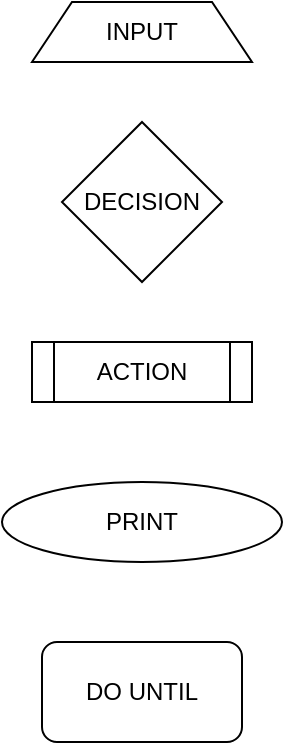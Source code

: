 <mxfile version="24.7.6" pages="2">
  <diagram name="LEGEND" id="edf60f1a-56cd-e834-aa8a-f176f3a09ee4">
    <mxGraphModel dx="792" dy="737" grid="1" gridSize="10" guides="1" tooltips="1" connect="1" arrows="1" fold="1" page="1" pageScale="1" pageWidth="1100" pageHeight="850" background="none" math="0" shadow="0">
      <root>
        <mxCell id="0" />
        <mxCell id="1" parent="0" />
        <mxCell id="NHYdh4J6pSrBGkDmuhm9-1" value="INPUT" style="shape=trapezoid;perimeter=trapezoidPerimeter;whiteSpace=wrap;html=1;fixedSize=1;" vertex="1" parent="1">
          <mxGeometry x="50" y="80" width="110" height="30" as="geometry" />
        </mxCell>
        <mxCell id="wsD_08oE-9n66NXnCbSW-1" value="DECISION" style="rhombus;whiteSpace=wrap;html=1;" vertex="1" parent="1">
          <mxGeometry x="65" y="140" width="80" height="80" as="geometry" />
        </mxCell>
        <mxCell id="I97O1ikNUe8uR8ij6_fA-1" value="ACTION" style="shape=process;whiteSpace=wrap;html=1;backgroundOutline=1;" vertex="1" parent="1">
          <mxGeometry x="50" y="250" width="110" height="30" as="geometry" />
        </mxCell>
        <mxCell id="Q4TYtTF1Wy4zO3k9ty9j-1" value="PRINT" style="ellipse;whiteSpace=wrap;html=1;" vertex="1" parent="1">
          <mxGeometry x="35" y="320" width="140" height="40" as="geometry" />
        </mxCell>
        <mxCell id="MzoU7sQucJiLVaEGBp4j-1" value="DO UNTIL" style="rounded=1;whiteSpace=wrap;html=1;" vertex="1" parent="1">
          <mxGeometry x="55" y="400" width="100" height="50" as="geometry" />
        </mxCell>
      </root>
    </mxGraphModel>
  </diagram>
  <diagram id="JOSRvauK2hLnr8xtLC3x" name="Ventilatie">
    <mxGraphModel dx="792" dy="737" grid="1" gridSize="10" guides="1" tooltips="1" connect="1" arrows="1" fold="1" page="1" pageScale="1" pageWidth="850" pageHeight="1100" math="0" shadow="0">
      <root>
        <mxCell id="0" />
        <mxCell id="1" parent="0" />
        <mxCell id="hg8Qdza5K2m_UtK_G0JT-3" style="edgeStyle=orthogonalEdgeStyle;rounded=0;orthogonalLoop=1;jettySize=auto;html=1;exitX=0;exitY=0.5;exitDx=0;exitDy=0;entryX=0.5;entryY=0;entryDx=0;entryDy=0;" edge="1" parent="1" source="fD_919za8rNbhw5f81wA-1" target="hg8Qdza5K2m_UtK_G0JT-2">
          <mxGeometry relative="1" as="geometry" />
        </mxCell>
        <mxCell id="hg8Qdza5K2m_UtK_G0JT-8" style="edgeStyle=orthogonalEdgeStyle;rounded=0;orthogonalLoop=1;jettySize=auto;html=1;exitX=1;exitY=0.5;exitDx=0;exitDy=0;entryX=0;entryY=0.5;entryDx=0;entryDy=0;" edge="1" parent="1" source="fD_919za8rNbhw5f81wA-1" target="hg8Qdza5K2m_UtK_G0JT-7">
          <mxGeometry relative="1" as="geometry" />
        </mxCell>
        <mxCell id="fD_919za8rNbhw5f81wA-1" value="TEMP &amp;gt; 5C°" style="rhombus;whiteSpace=wrap;html=1;" vertex="1" parent="1">
          <mxGeometry x="170" y="110" width="80" height="80" as="geometry" />
        </mxCell>
        <mxCell id="hg8Qdza5K2m_UtK_G0JT-6" style="edgeStyle=orthogonalEdgeStyle;rounded=0;orthogonalLoop=1;jettySize=auto;html=1;exitX=0.5;exitY=1;exitDx=0;exitDy=0;entryX=0.5;entryY=0;entryDx=0;entryDy=0;" edge="1" parent="1" source="hg8Qdza5K2m_UtK_G0JT-1" target="fD_919za8rNbhw5f81wA-1">
          <mxGeometry relative="1" as="geometry" />
        </mxCell>
        <mxCell id="hg8Qdza5K2m_UtK_G0JT-1" value="BUTTON" style="shape=trapezoid;perimeter=trapezoidPerimeter;whiteSpace=wrap;html=1;fixedSize=1;" vertex="1" parent="1">
          <mxGeometry x="155" y="40" width="110" height="30" as="geometry" />
        </mxCell>
        <mxCell id="hg8Qdza5K2m_UtK_G0JT-2" value="TXT: To Cold" style="ellipse;whiteSpace=wrap;html=1;" vertex="1" parent="1">
          <mxGeometry x="20" y="170" width="140" height="40" as="geometry" />
        </mxCell>
        <mxCell id="hg8Qdza5K2m_UtK_G0JT-4" value="NO" style="dashed=0;html=1;fillColor=#F0F2F5;strokeColor=none;align=center;rounded=1;arcSize=10;fontColor=#596780;fontStyle=1;fontSize=11;shadow=0" vertex="1" parent="1">
          <mxGeometry x="100" y="120" width="60" height="20" as="geometry" />
        </mxCell>
        <mxCell id="hg8Qdza5K2m_UtK_G0JT-17" style="edgeStyle=orthogonalEdgeStyle;rounded=0;orthogonalLoop=1;jettySize=auto;html=1;exitX=1;exitY=0.5;exitDx=0;exitDy=0;entryX=0;entryY=0.5;entryDx=0;entryDy=0;" edge="1" parent="1" source="hg8Qdza5K2m_UtK_G0JT-7" target="hg8Qdza5K2m_UtK_G0JT-16">
          <mxGeometry relative="1" as="geometry" />
        </mxCell>
        <mxCell id="hg8Qdza5K2m_UtK_G0JT-18" style="edgeStyle=orthogonalEdgeStyle;rounded=0;orthogonalLoop=1;jettySize=auto;html=1;exitX=0.5;exitY=1;exitDx=0;exitDy=0;entryX=0.5;entryY=0;entryDx=0;entryDy=0;" edge="1" parent="1" source="hg8Qdza5K2m_UtK_G0JT-7" target="hg8Qdza5K2m_UtK_G0JT-15">
          <mxGeometry relative="1" as="geometry" />
        </mxCell>
        <mxCell id="hg8Qdza5K2m_UtK_G0JT-7" value="Positie&lt;div&gt;Rolluik&lt;/div&gt;&lt;div&gt;= 0&lt;/div&gt;" style="rhombus;whiteSpace=wrap;html=1;" vertex="1" parent="1">
          <mxGeometry x="320" y="110" width="80" height="80" as="geometry" />
        </mxCell>
        <mxCell id="hg8Qdza5K2m_UtK_G0JT-9" value="&lt;div&gt;YES&lt;/div&gt;" style="dashed=0;html=1;fillColor=#F0F2F5;strokeColor=none;align=center;rounded=1;arcSize=10;fontColor=#596780;fontStyle=1;fontSize=11;shadow=0" vertex="1" parent="1">
          <mxGeometry x="260" y="120" width="60" height="20" as="geometry" />
        </mxCell>
        <mxCell id="hg8Qdza5K2m_UtK_G0JT-10" value="OPEN raam" style="rounded=1;whiteSpace=wrap;html=1;" vertex="1" parent="1">
          <mxGeometry x="620" y="350" width="100" height="30" as="geometry" />
        </mxCell>
        <mxCell id="hg8Qdza5K2m_UtK_G0JT-12" value="&lt;div&gt;YES&lt;/div&gt;" style="dashed=0;html=1;fillColor=#F0F2F5;strokeColor=none;align=center;rounded=1;arcSize=10;fontColor=#596780;fontStyle=1;fontSize=11;shadow=0" vertex="1" parent="1">
          <mxGeometry x="400" y="120" width="60" height="20" as="geometry" />
        </mxCell>
        <mxCell id="hg8Qdza5K2m_UtK_G0JT-13" value="Positie&lt;div&gt;Rolluik&lt;/div&gt;&lt;div&gt;= 0&lt;/div&gt;" style="rounded=1;whiteSpace=wrap;html=1;" vertex="1" parent="1">
          <mxGeometry x="310" y="290" width="100" height="50" as="geometry" />
        </mxCell>
        <mxCell id="hg8Qdza5K2m_UtK_G0JT-20" style="edgeStyle=orthogonalEdgeStyle;rounded=0;orthogonalLoop=1;jettySize=auto;html=1;exitX=0.5;exitY=1;exitDx=0;exitDy=0;entryX=0.5;entryY=0;entryDx=0;entryDy=0;" edge="1" parent="1" source="hg8Qdza5K2m_UtK_G0JT-15" target="hg8Qdza5K2m_UtK_G0JT-13">
          <mxGeometry relative="1" as="geometry" />
        </mxCell>
        <mxCell id="hg8Qdza5K2m_UtK_G0JT-15" value="CLOSE rolluik" style="shape=process;whiteSpace=wrap;html=1;backgroundOutline=1;" vertex="1" parent="1">
          <mxGeometry x="305" y="230" width="110" height="30" as="geometry" />
        </mxCell>
        <mxCell id="hg8Qdza5K2m_UtK_G0JT-23" style="edgeStyle=orthogonalEdgeStyle;rounded=0;orthogonalLoop=1;jettySize=auto;html=1;exitX=1;exitY=0.5;exitDx=0;exitDy=0;entryX=0.5;entryY=0;entryDx=0;entryDy=0;" edge="1" parent="1" source="hg8Qdza5K2m_UtK_G0JT-16" target="hg8Qdza5K2m_UtK_G0JT-22">
          <mxGeometry relative="1" as="geometry" />
        </mxCell>
        <mxCell id="hg8Qdza5K2m_UtK_G0JT-16" value="OPEN Raam" style="shape=process;whiteSpace=wrap;html=1;backgroundOutline=1;" vertex="1" parent="1">
          <mxGeometry x="460" y="135" width="110" height="30" as="geometry" />
        </mxCell>
        <mxCell id="hg8Qdza5K2m_UtK_G0JT-19" value="NO" style="dashed=0;html=1;fillColor=#F0F2F5;strokeColor=none;align=center;rounded=1;arcSize=10;fontColor=#596780;fontStyle=1;fontSize=11;shadow=0" vertex="1" parent="1">
          <mxGeometry x="290" y="190" width="60" height="20" as="geometry" />
        </mxCell>
        <mxCell id="hg8Qdza5K2m_UtK_G0JT-21" style="edgeStyle=orthogonalEdgeStyle;rounded=0;orthogonalLoop=1;jettySize=auto;html=1;exitX=1;exitY=0.5;exitDx=0;exitDy=0;entryX=0.5;entryY=1;entryDx=0;entryDy=0;" edge="1" parent="1" source="hg8Qdza5K2m_UtK_G0JT-13" target="hg8Qdza5K2m_UtK_G0JT-16">
          <mxGeometry relative="1" as="geometry">
            <mxPoint x="500" y="200" as="targetPoint" />
          </mxGeometry>
        </mxCell>
        <mxCell id="hg8Qdza5K2m_UtK_G0JT-22" value="SLIDER" style="shape=trapezoid;perimeter=trapezoidPerimeter;whiteSpace=wrap;html=1;fixedSize=1;" vertex="1" parent="1">
          <mxGeometry x="610" y="175" width="110" height="30" as="geometry" />
        </mxCell>
      </root>
    </mxGraphModel>
  </diagram>
</mxfile>
